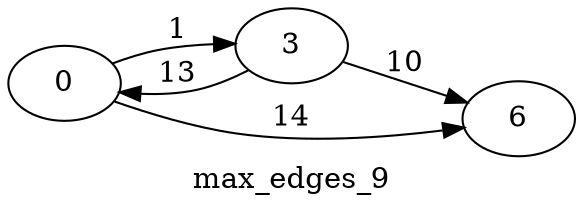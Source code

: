  digraph g{   rankdir = LR 0-> 3 [label = "1"]
3-> 0 [label = "13"]
0-> 6 [label = "14"]
3-> 6 [label = "10"]
label =  max_edges_9 } 
